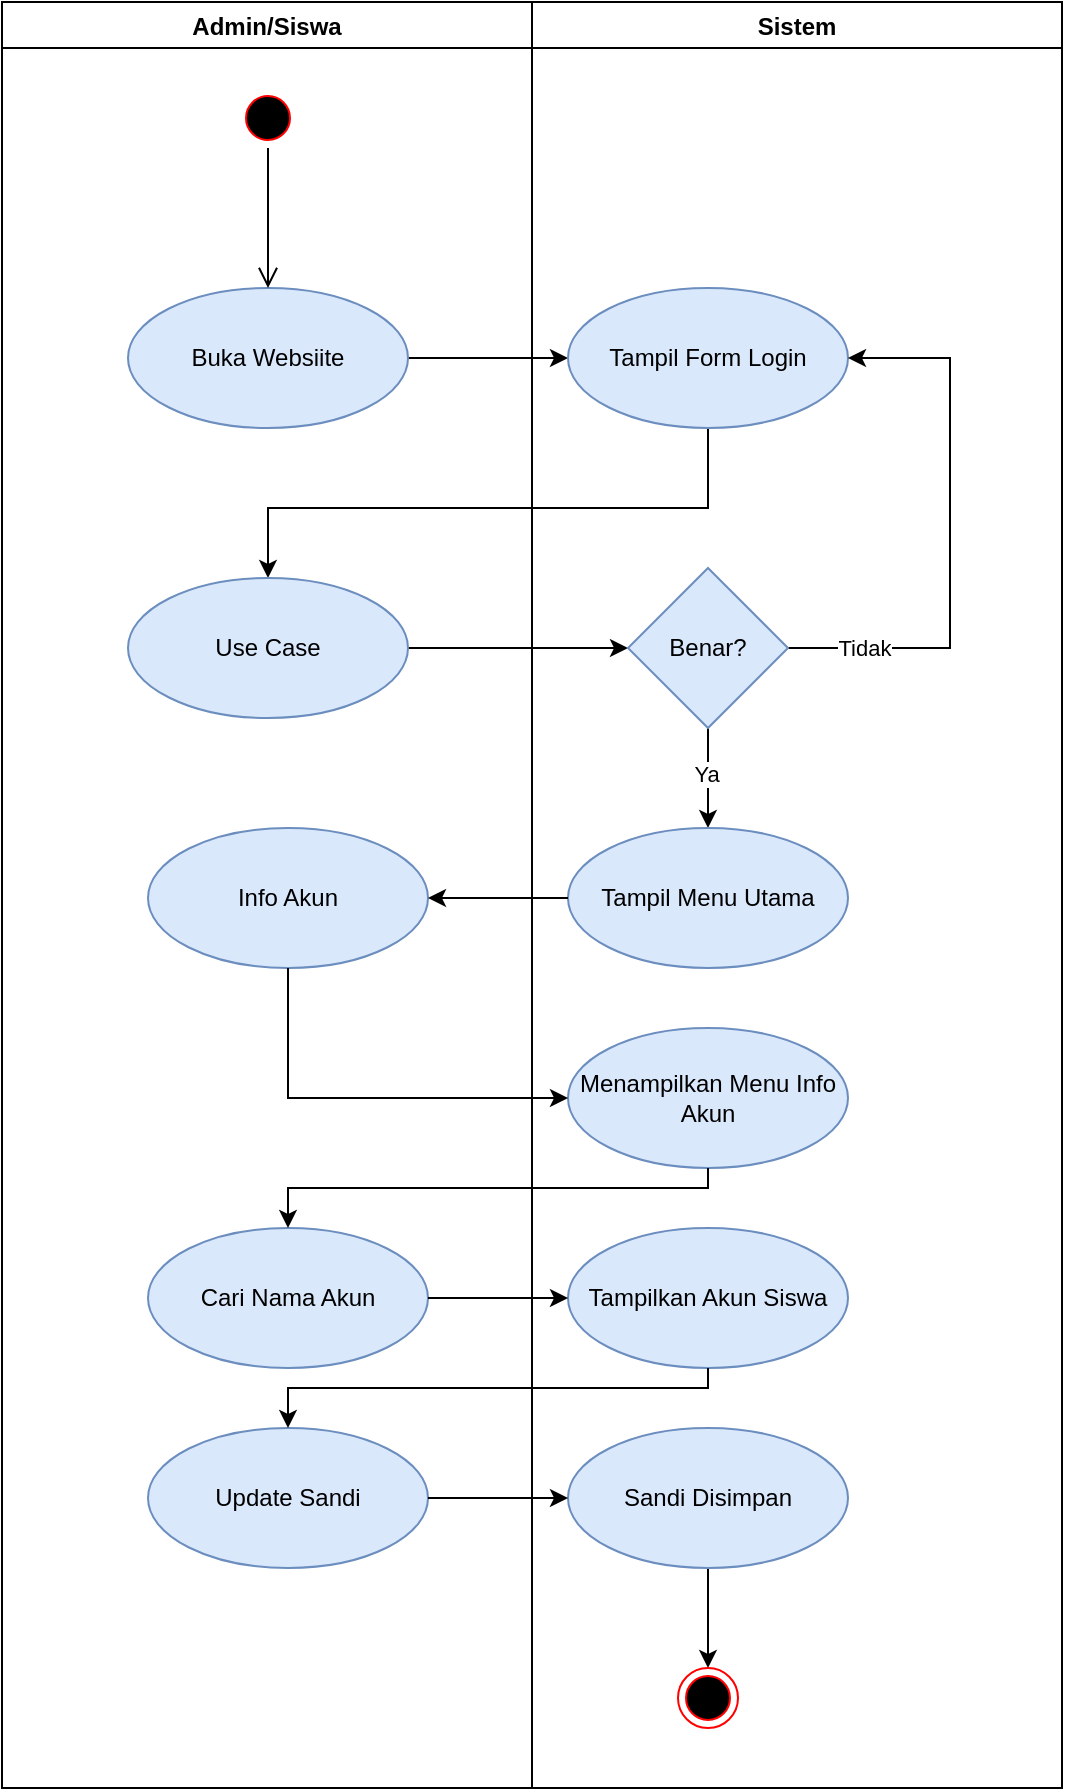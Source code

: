 <mxfile version="21.7.2" type="device">
  <diagram name="Page-1" id="AH_W6rJPJZh1zAS1JdJ8">
    <mxGraphModel dx="1225" dy="1108" grid="1" gridSize="10" guides="1" tooltips="1" connect="1" arrows="1" fold="1" page="1" pageScale="1" pageWidth="850" pageHeight="1100" math="0" shadow="0">
      <root>
        <mxCell id="0" />
        <mxCell id="1" parent="0" />
        <mxCell id="zwki1-v5fkkkG0a31AAx-23" value="" style="edgeStyle=orthogonalEdgeStyle;rounded=0;orthogonalLoop=1;jettySize=auto;html=1;" edge="1" parent="1" source="zwki1-v5fkkkG0a31AAx-16" target="zwki1-v5fkkkG0a31AAx-17">
          <mxGeometry relative="1" as="geometry" />
        </mxCell>
        <mxCell id="zwki1-v5fkkkG0a31AAx-16" value="Buka Websiite" style="ellipse;whiteSpace=wrap;html=1;fillColor=#dae8fc;strokeColor=#6c8ebf;" vertex="1" parent="1">
          <mxGeometry x="230" y="290" width="140" height="70" as="geometry" />
        </mxCell>
        <mxCell id="zwki1-v5fkkkG0a31AAx-26" style="edgeStyle=orthogonalEdgeStyle;rounded=0;orthogonalLoop=1;jettySize=auto;html=1;entryX=0.5;entryY=0;entryDx=0;entryDy=0;" edge="1" parent="1" source="zwki1-v5fkkkG0a31AAx-17" target="zwki1-v5fkkkG0a31AAx-18">
          <mxGeometry relative="1" as="geometry">
            <Array as="points">
              <mxPoint x="520" y="400" />
              <mxPoint x="300" y="400" />
            </Array>
          </mxGeometry>
        </mxCell>
        <mxCell id="zwki1-v5fkkkG0a31AAx-17" value="Tampil Form Login" style="ellipse;whiteSpace=wrap;html=1;fillColor=#dae8fc;strokeColor=#6c8ebf;" vertex="1" parent="1">
          <mxGeometry x="450" y="290" width="140" height="70" as="geometry" />
        </mxCell>
        <mxCell id="zwki1-v5fkkkG0a31AAx-25" value="" style="edgeStyle=orthogonalEdgeStyle;rounded=0;orthogonalLoop=1;jettySize=auto;html=1;" edge="1" parent="1" source="zwki1-v5fkkkG0a31AAx-18" target="zwki1-v5fkkkG0a31AAx-19">
          <mxGeometry relative="1" as="geometry" />
        </mxCell>
        <mxCell id="zwki1-v5fkkkG0a31AAx-18" value="Use Case" style="ellipse;whiteSpace=wrap;html=1;fillColor=#dae8fc;strokeColor=#6c8ebf;" vertex="1" parent="1">
          <mxGeometry x="230" y="435" width="140" height="70" as="geometry" />
        </mxCell>
        <mxCell id="zwki1-v5fkkkG0a31AAx-68" value="" style="edgeStyle=orthogonalEdgeStyle;rounded=0;orthogonalLoop=1;jettySize=auto;html=1;" edge="1" parent="1" source="zwki1-v5fkkkG0a31AAx-19" target="zwki1-v5fkkkG0a31AAx-20">
          <mxGeometry relative="1" as="geometry" />
        </mxCell>
        <mxCell id="zwki1-v5fkkkG0a31AAx-70" value="Ya" style="edgeLabel;html=1;align=center;verticalAlign=middle;resizable=0;points=[];" vertex="1" connectable="0" parent="zwki1-v5fkkkG0a31AAx-68">
          <mxGeometry x="-0.1" y="-1" relative="1" as="geometry">
            <mxPoint as="offset" />
          </mxGeometry>
        </mxCell>
        <mxCell id="zwki1-v5fkkkG0a31AAx-71" style="edgeStyle=orthogonalEdgeStyle;rounded=0;orthogonalLoop=1;jettySize=auto;html=1;entryX=1;entryY=0.5;entryDx=0;entryDy=0;" edge="1" parent="1" source="zwki1-v5fkkkG0a31AAx-19" target="zwki1-v5fkkkG0a31AAx-17">
          <mxGeometry relative="1" as="geometry">
            <mxPoint x="640" y="300" as="targetPoint" />
            <Array as="points">
              <mxPoint x="641" y="470" />
              <mxPoint x="641" y="325" />
            </Array>
          </mxGeometry>
        </mxCell>
        <mxCell id="zwki1-v5fkkkG0a31AAx-72" value="Tidak" style="edgeLabel;html=1;align=center;verticalAlign=middle;resizable=0;points=[];" vertex="1" connectable="0" parent="zwki1-v5fkkkG0a31AAx-71">
          <mxGeometry x="-0.726" y="-3" relative="1" as="geometry">
            <mxPoint y="-3" as="offset" />
          </mxGeometry>
        </mxCell>
        <mxCell id="zwki1-v5fkkkG0a31AAx-19" value="Benar?" style="rhombus;whiteSpace=wrap;html=1;fillColor=#dae8fc;strokeColor=#6c8ebf;" vertex="1" parent="1">
          <mxGeometry x="480" y="430" width="80" height="80" as="geometry" />
        </mxCell>
        <mxCell id="zwki1-v5fkkkG0a31AAx-21" value="" style="ellipse;html=1;shape=startState;fillColor=#000000;strokeColor=#ff0000;" vertex="1" parent="1">
          <mxGeometry x="285" y="190" width="30" height="30" as="geometry" />
        </mxCell>
        <mxCell id="zwki1-v5fkkkG0a31AAx-22" value="" style="edgeStyle=orthogonalEdgeStyle;html=1;verticalAlign=bottom;endArrow=open;endSize=8;strokeColor=#000000;rounded=0;entryX=0.5;entryY=0;entryDx=0;entryDy=0;" edge="1" source="zwki1-v5fkkkG0a31AAx-21" parent="1" target="zwki1-v5fkkkG0a31AAx-16">
          <mxGeometry relative="1" as="geometry">
            <mxPoint x="300" y="280" as="targetPoint" />
          </mxGeometry>
        </mxCell>
        <mxCell id="zwki1-v5fkkkG0a31AAx-64" value="Admin/Siswa" style="swimlane;" vertex="1" parent="1">
          <mxGeometry x="167" y="147" width="265" height="893" as="geometry" />
        </mxCell>
        <mxCell id="zwki1-v5fkkkG0a31AAx-76" value="Info Akun" style="ellipse;whiteSpace=wrap;html=1;fillColor=#dae8fc;strokeColor=#6c8ebf;" vertex="1" parent="zwki1-v5fkkkG0a31AAx-64">
          <mxGeometry x="73" y="413" width="140" height="70" as="geometry" />
        </mxCell>
        <mxCell id="zwki1-v5fkkkG0a31AAx-78" value="Cari Nama Akun" style="ellipse;whiteSpace=wrap;html=1;fillColor=#dae8fc;strokeColor=#6c8ebf;" vertex="1" parent="zwki1-v5fkkkG0a31AAx-64">
          <mxGeometry x="73" y="613" width="140" height="70" as="geometry" />
        </mxCell>
        <mxCell id="zwki1-v5fkkkG0a31AAx-80" value="Update Sandi" style="ellipse;whiteSpace=wrap;html=1;fillColor=#dae8fc;strokeColor=#6c8ebf;" vertex="1" parent="zwki1-v5fkkkG0a31AAx-64">
          <mxGeometry x="73" y="713" width="140" height="70" as="geometry" />
        </mxCell>
        <mxCell id="zwki1-v5fkkkG0a31AAx-65" value="Sistem" style="swimlane;" vertex="1" parent="1">
          <mxGeometry x="432" y="147" width="265" height="893" as="geometry">
            <mxRectangle x="425" y="140" width="100" height="30" as="alternateBounds" />
          </mxGeometry>
        </mxCell>
        <mxCell id="zwki1-v5fkkkG0a31AAx-20" value="Tampil Menu Utama" style="ellipse;whiteSpace=wrap;html=1;fillColor=#dae8fc;strokeColor=#6c8ebf;" vertex="1" parent="zwki1-v5fkkkG0a31AAx-65">
          <mxGeometry x="18" y="413" width="140" height="70" as="geometry" />
        </mxCell>
        <mxCell id="zwki1-v5fkkkG0a31AAx-77" value="Menampilkan Menu Info Akun" style="ellipse;whiteSpace=wrap;html=1;fillColor=#dae8fc;strokeColor=#6c8ebf;" vertex="1" parent="zwki1-v5fkkkG0a31AAx-65">
          <mxGeometry x="18" y="513" width="140" height="70" as="geometry" />
        </mxCell>
        <mxCell id="zwki1-v5fkkkG0a31AAx-79" value="Tampilkan Akun Siswa" style="ellipse;whiteSpace=wrap;html=1;fillColor=#dae8fc;strokeColor=#6c8ebf;" vertex="1" parent="zwki1-v5fkkkG0a31AAx-65">
          <mxGeometry x="18" y="613" width="140" height="70" as="geometry" />
        </mxCell>
        <mxCell id="zwki1-v5fkkkG0a31AAx-83" value="" style="edgeStyle=orthogonalEdgeStyle;rounded=0;orthogonalLoop=1;jettySize=auto;html=1;" edge="1" parent="zwki1-v5fkkkG0a31AAx-65" source="zwki1-v5fkkkG0a31AAx-81" target="zwki1-v5fkkkG0a31AAx-82">
          <mxGeometry relative="1" as="geometry" />
        </mxCell>
        <mxCell id="zwki1-v5fkkkG0a31AAx-81" value="Sandi Disimpan" style="ellipse;whiteSpace=wrap;html=1;fillColor=#dae8fc;strokeColor=#6c8ebf;" vertex="1" parent="zwki1-v5fkkkG0a31AAx-65">
          <mxGeometry x="18" y="713" width="140" height="70" as="geometry" />
        </mxCell>
        <mxCell id="zwki1-v5fkkkG0a31AAx-82" value="" style="ellipse;html=1;shape=endState;fillColor=#000000;strokeColor=#ff0000;" vertex="1" parent="zwki1-v5fkkkG0a31AAx-65">
          <mxGeometry x="73" y="833" width="30" height="30" as="geometry" />
        </mxCell>
        <mxCell id="zwki1-v5fkkkG0a31AAx-84" value="" style="edgeStyle=orthogonalEdgeStyle;rounded=0;orthogonalLoop=1;jettySize=auto;html=1;" edge="1" parent="1" source="zwki1-v5fkkkG0a31AAx-20" target="zwki1-v5fkkkG0a31AAx-76">
          <mxGeometry relative="1" as="geometry" />
        </mxCell>
        <mxCell id="zwki1-v5fkkkG0a31AAx-86" style="edgeStyle=orthogonalEdgeStyle;rounded=0;orthogonalLoop=1;jettySize=auto;html=1;entryX=0;entryY=0.5;entryDx=0;entryDy=0;" edge="1" parent="1" source="zwki1-v5fkkkG0a31AAx-76" target="zwki1-v5fkkkG0a31AAx-77">
          <mxGeometry relative="1" as="geometry">
            <Array as="points">
              <mxPoint x="310" y="695" />
            </Array>
          </mxGeometry>
        </mxCell>
        <mxCell id="zwki1-v5fkkkG0a31AAx-87" style="edgeStyle=orthogonalEdgeStyle;rounded=0;orthogonalLoop=1;jettySize=auto;html=1;entryX=0.5;entryY=0;entryDx=0;entryDy=0;" edge="1" parent="1" source="zwki1-v5fkkkG0a31AAx-77" target="zwki1-v5fkkkG0a31AAx-78">
          <mxGeometry relative="1" as="geometry">
            <Array as="points">
              <mxPoint x="520" y="740" />
              <mxPoint x="310" y="740" />
            </Array>
          </mxGeometry>
        </mxCell>
        <mxCell id="zwki1-v5fkkkG0a31AAx-88" value="" style="edgeStyle=orthogonalEdgeStyle;rounded=0;orthogonalLoop=1;jettySize=auto;html=1;" edge="1" parent="1" source="zwki1-v5fkkkG0a31AAx-78" target="zwki1-v5fkkkG0a31AAx-79">
          <mxGeometry relative="1" as="geometry" />
        </mxCell>
        <mxCell id="zwki1-v5fkkkG0a31AAx-89" style="edgeStyle=orthogonalEdgeStyle;rounded=0;orthogonalLoop=1;jettySize=auto;html=1;entryX=0.5;entryY=0;entryDx=0;entryDy=0;" edge="1" parent="1" source="zwki1-v5fkkkG0a31AAx-79" target="zwki1-v5fkkkG0a31AAx-80">
          <mxGeometry relative="1" as="geometry">
            <Array as="points">
              <mxPoint x="520" y="840" />
              <mxPoint x="310" y="840" />
            </Array>
          </mxGeometry>
        </mxCell>
        <mxCell id="zwki1-v5fkkkG0a31AAx-90" value="" style="edgeStyle=orthogonalEdgeStyle;rounded=0;orthogonalLoop=1;jettySize=auto;html=1;" edge="1" parent="1" source="zwki1-v5fkkkG0a31AAx-80" target="zwki1-v5fkkkG0a31AAx-81">
          <mxGeometry relative="1" as="geometry" />
        </mxCell>
      </root>
    </mxGraphModel>
  </diagram>
</mxfile>
